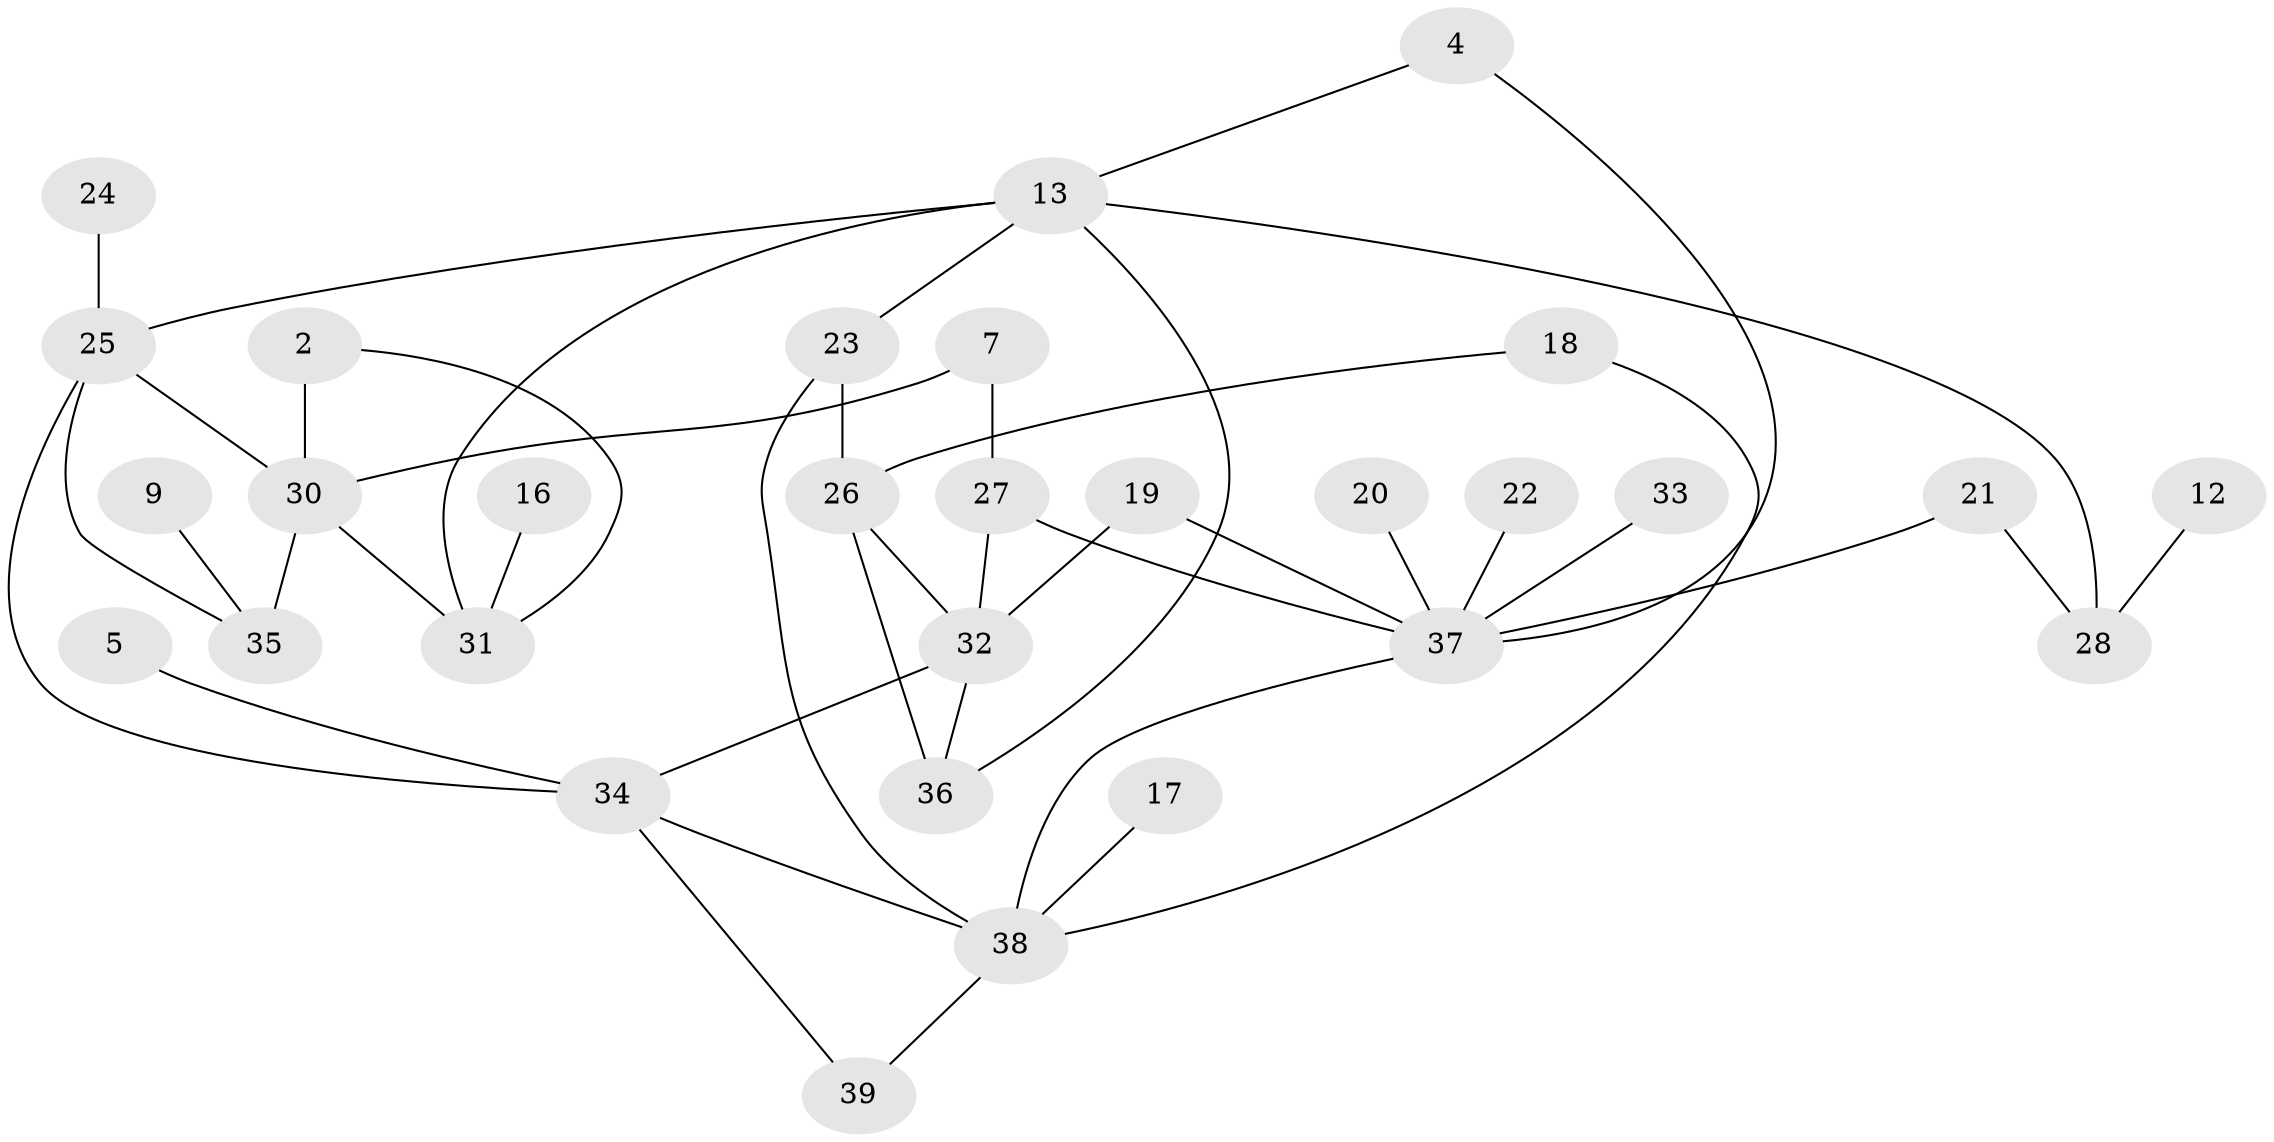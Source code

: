 // original degree distribution, {1: 0.30120481927710846, 0: 0.10843373493975904, 2: 0.21686746987951808, 3: 0.2289156626506024, 4: 0.0963855421686747, 5: 0.024096385542168676, 6: 0.024096385542168676}
// Generated by graph-tools (version 1.1) at 2025/25/03/09/25 03:25:24]
// undirected, 30 vertices, 43 edges
graph export_dot {
graph [start="1"]
  node [color=gray90,style=filled];
  2;
  4;
  5;
  7;
  9;
  12;
  13;
  16;
  17;
  18;
  19;
  20;
  21;
  22;
  23;
  24;
  25;
  26;
  27;
  28;
  30;
  31;
  32;
  33;
  34;
  35;
  36;
  37;
  38;
  39;
  2 -- 30 [weight=1.0];
  2 -- 31 [weight=1.0];
  4 -- 13 [weight=1.0];
  4 -- 37 [weight=1.0];
  5 -- 34 [weight=1.0];
  7 -- 27 [weight=1.0];
  7 -- 30 [weight=1.0];
  9 -- 35 [weight=1.0];
  12 -- 28 [weight=1.0];
  13 -- 23 [weight=1.0];
  13 -- 25 [weight=1.0];
  13 -- 28 [weight=1.0];
  13 -- 31 [weight=1.0];
  13 -- 36 [weight=1.0];
  16 -- 31 [weight=1.0];
  17 -- 38 [weight=1.0];
  18 -- 26 [weight=1.0];
  18 -- 38 [weight=1.0];
  19 -- 32 [weight=1.0];
  19 -- 37 [weight=1.0];
  20 -- 37 [weight=1.0];
  21 -- 28 [weight=1.0];
  21 -- 37 [weight=1.0];
  22 -- 37 [weight=1.0];
  23 -- 26 [weight=1.0];
  23 -- 38 [weight=1.0];
  24 -- 25 [weight=1.0];
  25 -- 30 [weight=1.0];
  25 -- 34 [weight=1.0];
  25 -- 35 [weight=1.0];
  26 -- 32 [weight=1.0];
  26 -- 36 [weight=1.0];
  27 -- 32 [weight=2.0];
  27 -- 37 [weight=1.0];
  30 -- 31 [weight=1.0];
  30 -- 35 [weight=1.0];
  32 -- 34 [weight=1.0];
  32 -- 36 [weight=1.0];
  33 -- 37 [weight=1.0];
  34 -- 38 [weight=1.0];
  34 -- 39 [weight=1.0];
  37 -- 38 [weight=1.0];
  38 -- 39 [weight=1.0];
}
